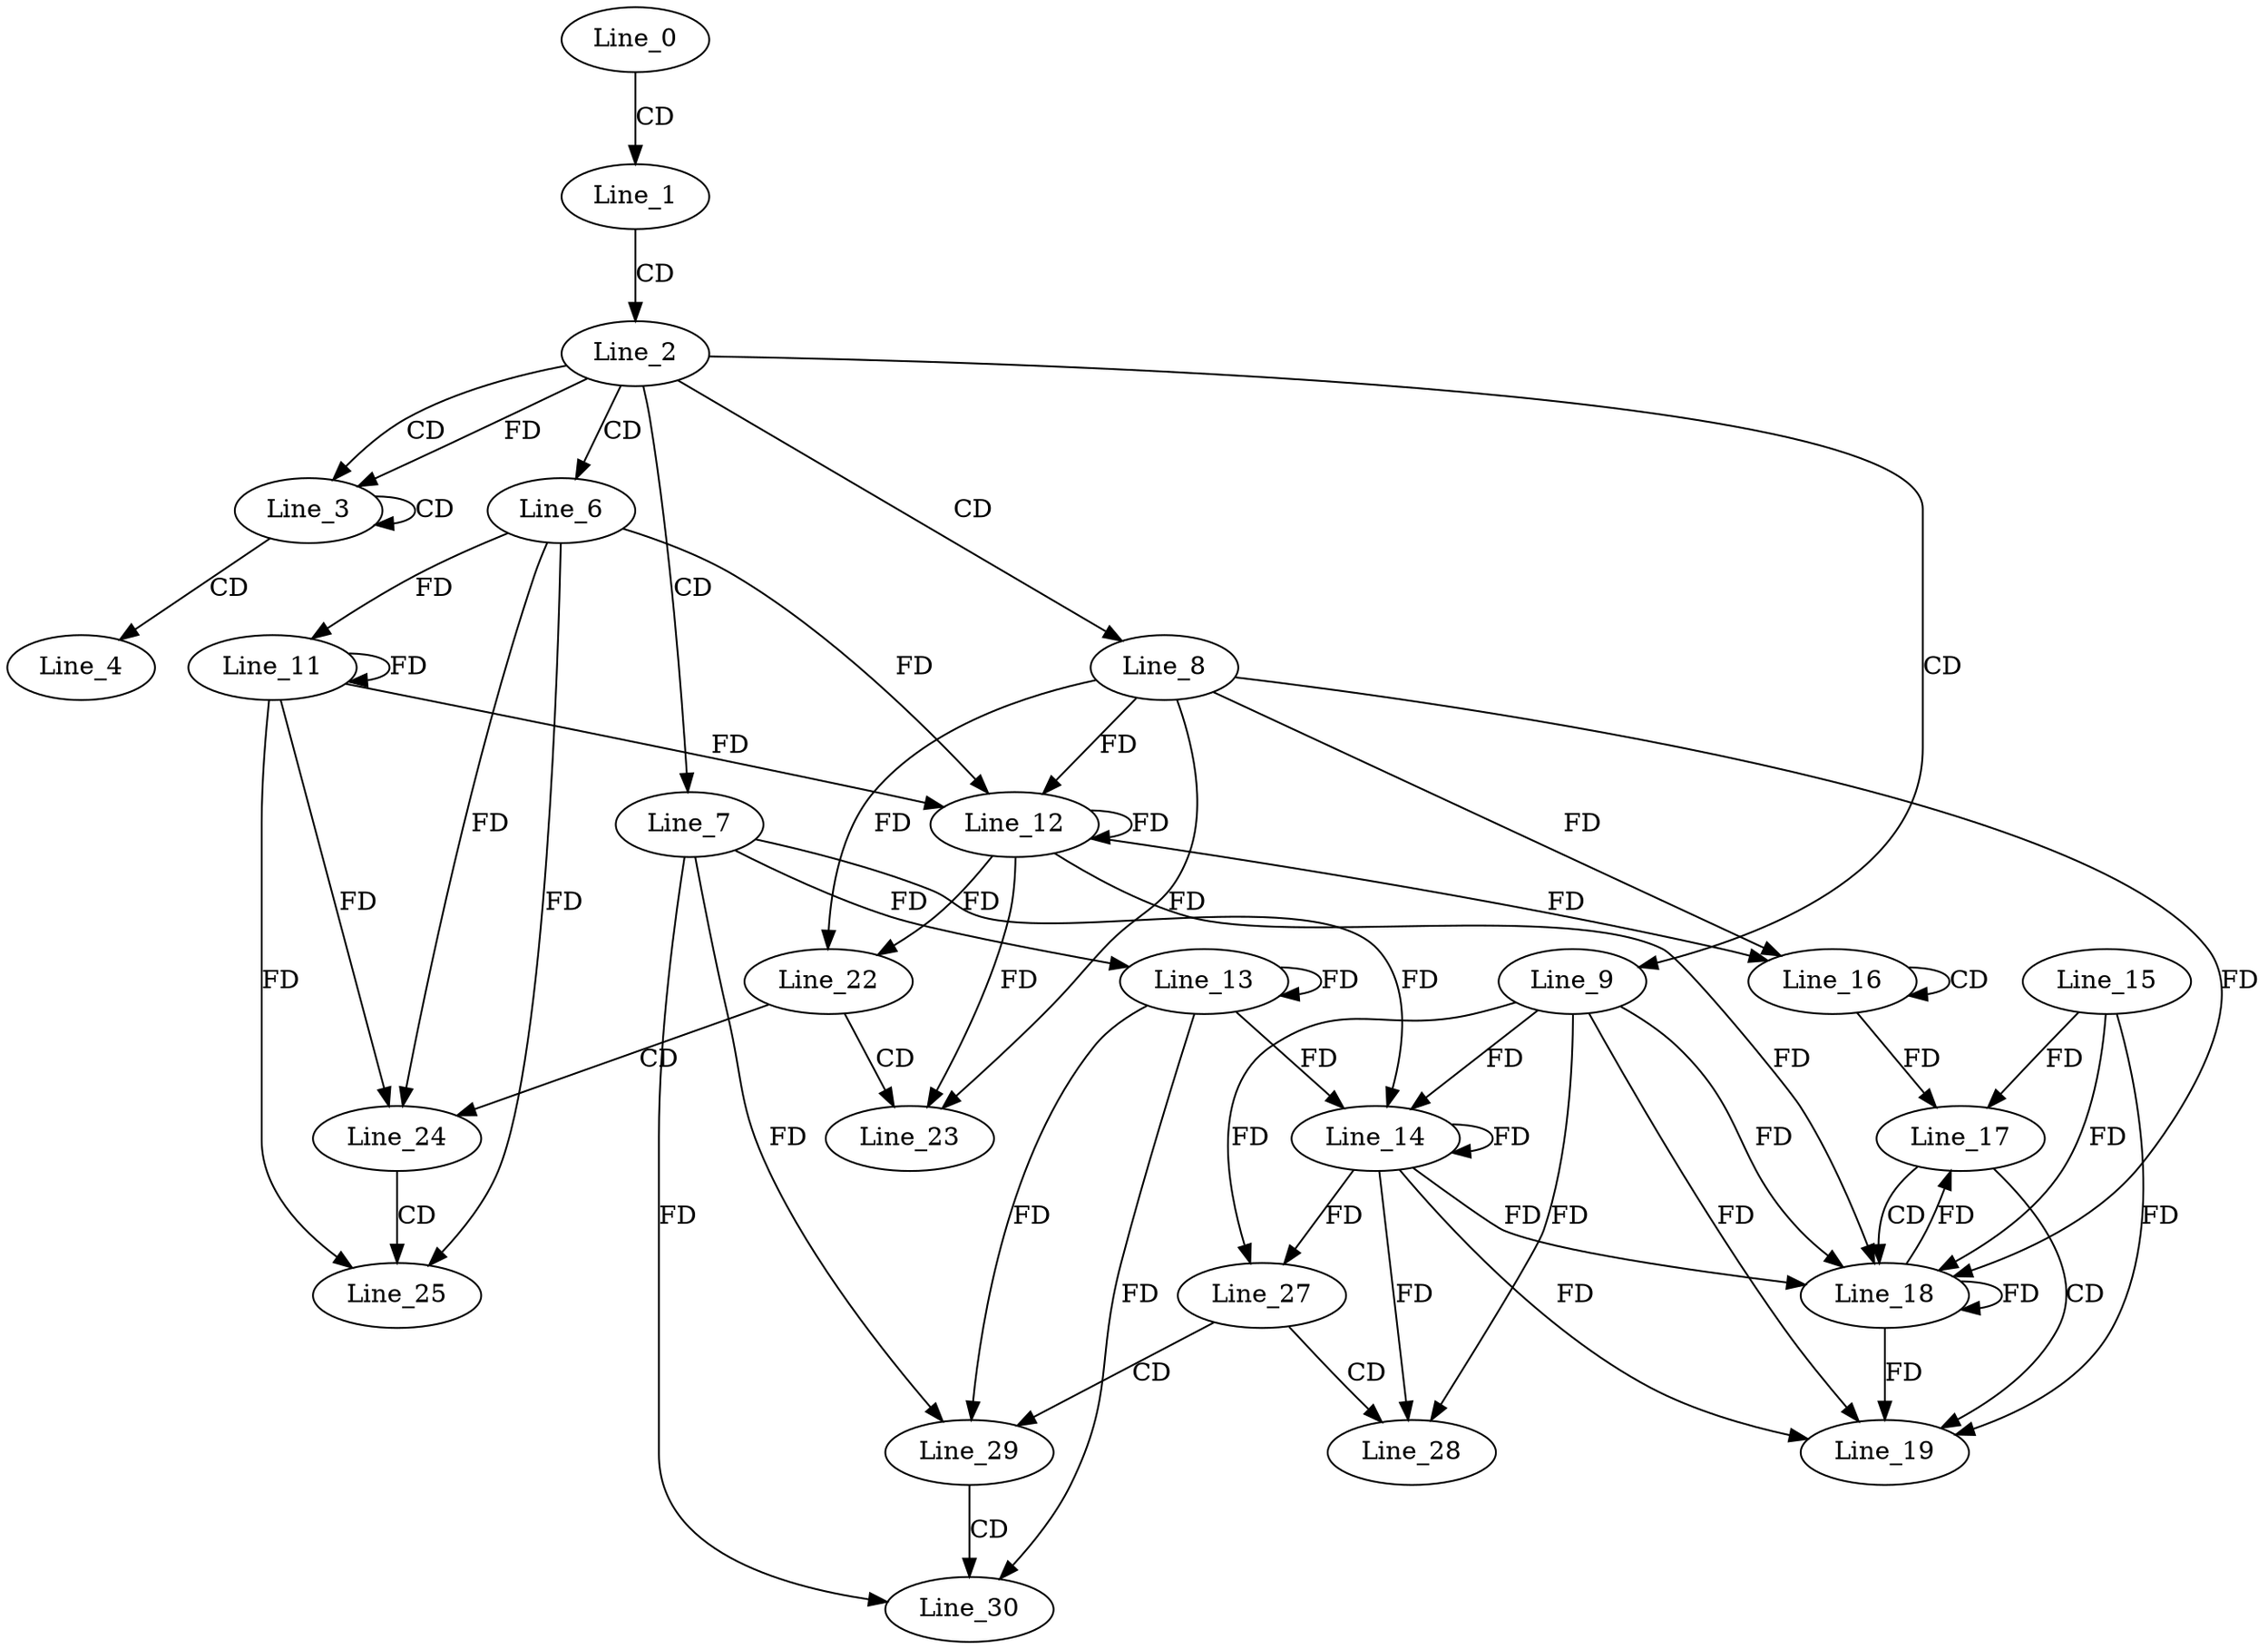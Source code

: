 digraph G {
  Line_0;
  Line_1;
  Line_2;
  Line_3;
  Line_3;
  Line_3;
  Line_3;
  Line_3;
  Line_4;
  Line_6;
  Line_7;
  Line_8;
  Line_9;
  Line_11;
  Line_12;
  Line_12;
  Line_13;
  Line_14;
  Line_14;
  Line_16;
  Line_16;
  Line_15;
  Line_17;
  Line_18;
  Line_18;
  Line_18;
  Line_19;
  Line_22;
  Line_23;
  Line_24;
  Line_25;
  Line_27;
  Line_28;
  Line_29;
  Line_30;
  Line_0 -> Line_1 [ label="CD" ];
  Line_1 -> Line_2 [ label="CD" ];
  Line_2 -> Line_3 [ label="CD" ];
  Line_2 -> Line_3 [ label="FD" ];
  Line_3 -> Line_3 [ label="CD" ];
  Line_3 -> Line_4 [ label="CD" ];
  Line_2 -> Line_6 [ label="CD" ];
  Line_2 -> Line_7 [ label="CD" ];
  Line_2 -> Line_8 [ label="CD" ];
  Line_2 -> Line_9 [ label="CD" ];
  Line_6 -> Line_11 [ label="FD" ];
  Line_11 -> Line_11 [ label="FD" ];
  Line_8 -> Line_12 [ label="FD" ];
  Line_12 -> Line_12 [ label="FD" ];
  Line_6 -> Line_12 [ label="FD" ];
  Line_11 -> Line_12 [ label="FD" ];
  Line_7 -> Line_13 [ label="FD" ];
  Line_13 -> Line_13 [ label="FD" ];
  Line_9 -> Line_14 [ label="FD" ];
  Line_14 -> Line_14 [ label="FD" ];
  Line_7 -> Line_14 [ label="FD" ];
  Line_13 -> Line_14 [ label="FD" ];
  Line_16 -> Line_16 [ label="CD" ];
  Line_8 -> Line_16 [ label="FD" ];
  Line_12 -> Line_16 [ label="FD" ];
  Line_15 -> Line_17 [ label="FD" ];
  Line_16 -> Line_17 [ label="FD" ];
  Line_17 -> Line_18 [ label="CD" ];
  Line_18 -> Line_18 [ label="FD" ];
  Line_15 -> Line_18 [ label="FD" ];
  Line_9 -> Line_18 [ label="FD" ];
  Line_14 -> Line_18 [ label="FD" ];
  Line_8 -> Line_18 [ label="FD" ];
  Line_12 -> Line_18 [ label="FD" ];
  Line_17 -> Line_19 [ label="CD" ];
  Line_9 -> Line_19 [ label="FD" ];
  Line_14 -> Line_19 [ label="FD" ];
  Line_18 -> Line_19 [ label="FD" ];
  Line_15 -> Line_19 [ label="FD" ];
  Line_8 -> Line_22 [ label="FD" ];
  Line_12 -> Line_22 [ label="FD" ];
  Line_22 -> Line_23 [ label="CD" ];
  Line_8 -> Line_23 [ label="FD" ];
  Line_12 -> Line_23 [ label="FD" ];
  Line_22 -> Line_24 [ label="CD" ];
  Line_6 -> Line_24 [ label="FD" ];
  Line_11 -> Line_24 [ label="FD" ];
  Line_24 -> Line_25 [ label="CD" ];
  Line_6 -> Line_25 [ label="FD" ];
  Line_11 -> Line_25 [ label="FD" ];
  Line_9 -> Line_27 [ label="FD" ];
  Line_14 -> Line_27 [ label="FD" ];
  Line_27 -> Line_28 [ label="CD" ];
  Line_9 -> Line_28 [ label="FD" ];
  Line_14 -> Line_28 [ label="FD" ];
  Line_27 -> Line_29 [ label="CD" ];
  Line_7 -> Line_29 [ label="FD" ];
  Line_13 -> Line_29 [ label="FD" ];
  Line_29 -> Line_30 [ label="CD" ];
  Line_7 -> Line_30 [ label="FD" ];
  Line_13 -> Line_30 [ label="FD" ];
  Line_18 -> Line_17 [ label="FD" ];
}
